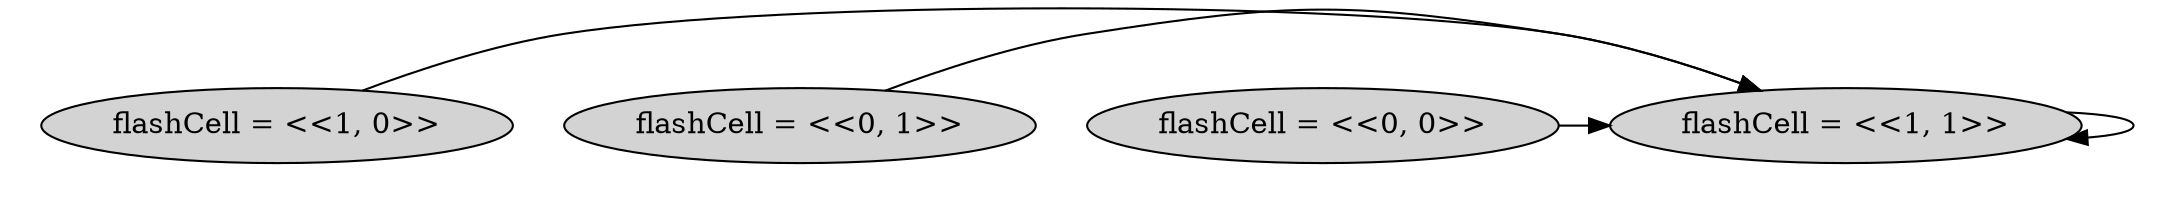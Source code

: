 strict digraph DiskGraph {
nodesep=0.35;
subgraph cluster_graph {
color="white";
4512557957411233213 [label="flashCell = <<0, 0>>",style = filled]
-6074079306044360860 [label="flashCell = <<0, 1>>",style = filled]
191629995670364550 [label="flashCell = <<1, 0>>",style = filled]
-7529010363148629153 [label="flashCell = <<1, 1>>",style = filled]
4512557957411233213 -> -7529010363148629153 [label="",color="black",fontcolor="black"];
191629995670364550 -> -7529010363148629153 [label="",color="black",fontcolor="black"];
-7529010363148629153 -> -7529010363148629153 [label="",color="black",fontcolor="black"];
-6074079306044360860 -> -7529010363148629153 [label="",color="black",fontcolor="black"];
{rank = same; -6074079306044360860;-7529010363148629153;4512557957411233213;191629995670364550;}
}
}